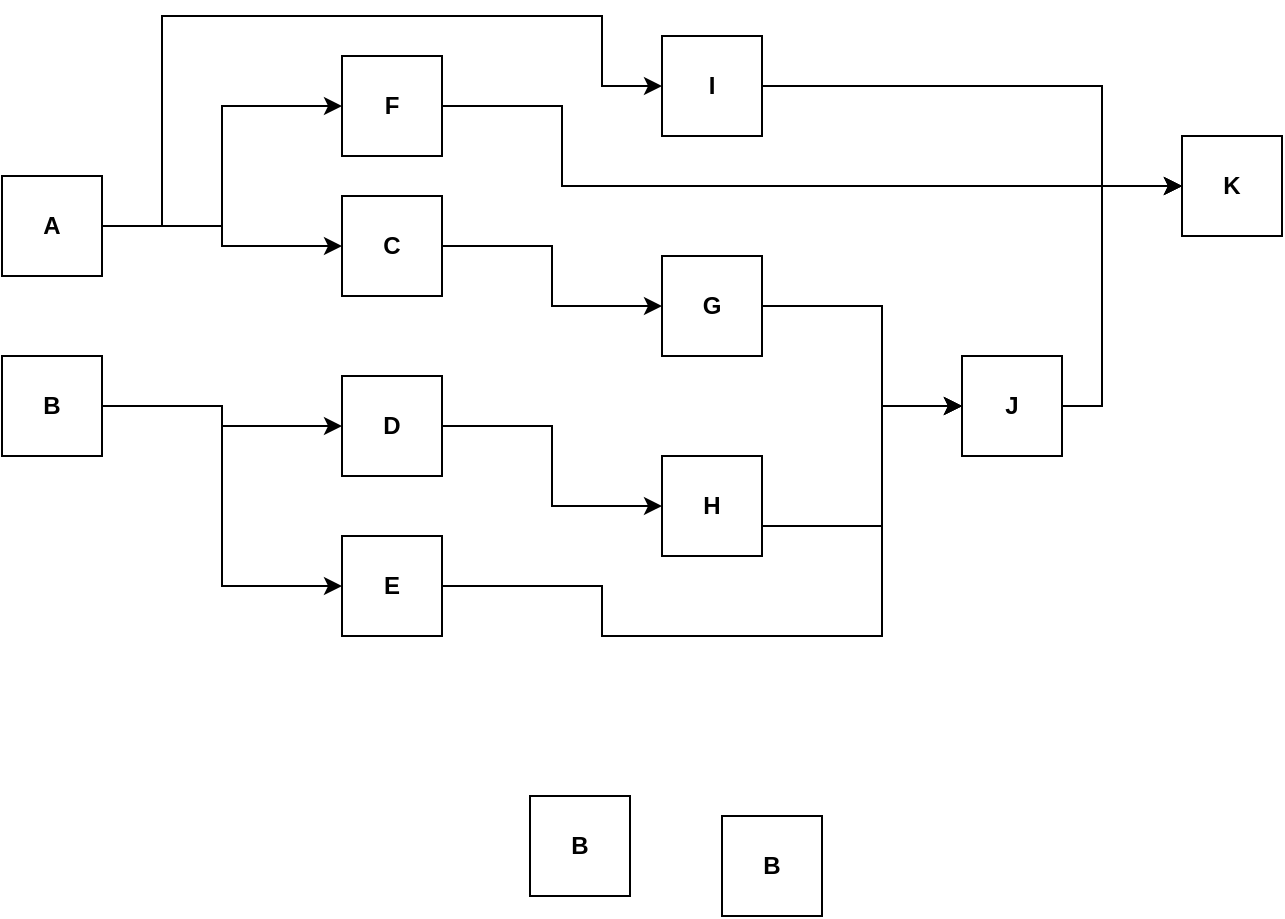 <mxfile version="21.8.0" type="github">
  <diagram name="Página-1" id="NLafwp9bv83QT103kxV1">
    <mxGraphModel dx="1050" dy="542" grid="1" gridSize="10" guides="1" tooltips="1" connect="1" arrows="1" fold="1" page="1" pageScale="1" pageWidth="827" pageHeight="1169" math="0" shadow="0">
      <root>
        <mxCell id="0" />
        <mxCell id="1" parent="0" />
        <mxCell id="jHylTcCAfwRpH7NAcws_-10" style="edgeStyle=orthogonalEdgeStyle;rounded=0;orthogonalLoop=1;jettySize=auto;html=1;entryX=0;entryY=0.5;entryDx=0;entryDy=0;fontStyle=1" edge="1" parent="1" source="jHylTcCAfwRpH7NAcws_-1" target="jHylTcCAfwRpH7NAcws_-3">
          <mxGeometry relative="1" as="geometry" />
        </mxCell>
        <mxCell id="jHylTcCAfwRpH7NAcws_-13" style="edgeStyle=orthogonalEdgeStyle;rounded=0;orthogonalLoop=1;jettySize=auto;html=1;entryX=0;entryY=0.5;entryDx=0;entryDy=0;" edge="1" parent="1" source="jHylTcCAfwRpH7NAcws_-1" target="jHylTcCAfwRpH7NAcws_-5">
          <mxGeometry relative="1" as="geometry" />
        </mxCell>
        <mxCell id="jHylTcCAfwRpH7NAcws_-21" style="edgeStyle=orthogonalEdgeStyle;rounded=0;orthogonalLoop=1;jettySize=auto;html=1;entryX=0;entryY=0.5;entryDx=0;entryDy=0;" edge="1" parent="1" source="jHylTcCAfwRpH7NAcws_-1" target="jHylTcCAfwRpH7NAcws_-19">
          <mxGeometry relative="1" as="geometry">
            <Array as="points">
              <mxPoint x="230" y="135" />
              <mxPoint x="230" y="30" />
              <mxPoint x="450" y="30" />
              <mxPoint x="450" y="65" />
            </Array>
          </mxGeometry>
        </mxCell>
        <mxCell id="jHylTcCAfwRpH7NAcws_-1" value="&lt;span&gt;A&lt;/span&gt;" style="whiteSpace=wrap;html=1;aspect=fixed;fontStyle=1" vertex="1" parent="1">
          <mxGeometry x="150" y="110" width="50" height="50" as="geometry" />
        </mxCell>
        <mxCell id="jHylTcCAfwRpH7NAcws_-11" style="edgeStyle=orthogonalEdgeStyle;rounded=0;orthogonalLoop=1;jettySize=auto;html=1;entryX=0;entryY=0.5;entryDx=0;entryDy=0;" edge="1" parent="1" source="jHylTcCAfwRpH7NAcws_-2" target="jHylTcCAfwRpH7NAcws_-7">
          <mxGeometry relative="1" as="geometry" />
        </mxCell>
        <mxCell id="jHylTcCAfwRpH7NAcws_-12" style="edgeStyle=orthogonalEdgeStyle;rounded=0;orthogonalLoop=1;jettySize=auto;html=1;entryX=0;entryY=0.5;entryDx=0;entryDy=0;" edge="1" parent="1" source="jHylTcCAfwRpH7NAcws_-2" target="jHylTcCAfwRpH7NAcws_-4">
          <mxGeometry relative="1" as="geometry" />
        </mxCell>
        <mxCell id="jHylTcCAfwRpH7NAcws_-2" value="B" style="whiteSpace=wrap;html=1;aspect=fixed;fontStyle=1" vertex="1" parent="1">
          <mxGeometry x="150" y="200" width="50" height="50" as="geometry" />
        </mxCell>
        <mxCell id="jHylTcCAfwRpH7NAcws_-14" style="edgeStyle=orthogonalEdgeStyle;rounded=0;orthogonalLoop=1;jettySize=auto;html=1;" edge="1" parent="1" source="jHylTcCAfwRpH7NAcws_-3" target="jHylTcCAfwRpH7NAcws_-9">
          <mxGeometry relative="1" as="geometry" />
        </mxCell>
        <mxCell id="jHylTcCAfwRpH7NAcws_-3" value="C" style="whiteSpace=wrap;html=1;aspect=fixed;fontStyle=1" vertex="1" parent="1">
          <mxGeometry x="320" y="120" width="50" height="50" as="geometry" />
        </mxCell>
        <mxCell id="jHylTcCAfwRpH7NAcws_-22" style="edgeStyle=orthogonalEdgeStyle;rounded=0;orthogonalLoop=1;jettySize=auto;html=1;entryX=0;entryY=0.5;entryDx=0;entryDy=0;" edge="1" parent="1" source="jHylTcCAfwRpH7NAcws_-4" target="jHylTcCAfwRpH7NAcws_-6">
          <mxGeometry relative="1" as="geometry">
            <Array as="points">
              <mxPoint x="450" y="315" />
              <mxPoint x="450" y="340" />
              <mxPoint x="590" y="340" />
              <mxPoint x="590" y="225" />
            </Array>
          </mxGeometry>
        </mxCell>
        <mxCell id="jHylTcCAfwRpH7NAcws_-4" value="E" style="whiteSpace=wrap;html=1;aspect=fixed;fontStyle=1" vertex="1" parent="1">
          <mxGeometry x="320" y="290" width="50" height="50" as="geometry" />
        </mxCell>
        <mxCell id="jHylTcCAfwRpH7NAcws_-25" style="edgeStyle=orthogonalEdgeStyle;rounded=0;orthogonalLoop=1;jettySize=auto;html=1;entryX=0;entryY=0.5;entryDx=0;entryDy=0;" edge="1" parent="1" source="jHylTcCAfwRpH7NAcws_-5" target="jHylTcCAfwRpH7NAcws_-16">
          <mxGeometry relative="1" as="geometry">
            <Array as="points">
              <mxPoint x="430" y="75" />
              <mxPoint x="430" y="115" />
            </Array>
          </mxGeometry>
        </mxCell>
        <mxCell id="jHylTcCAfwRpH7NAcws_-5" value="F" style="whiteSpace=wrap;html=1;aspect=fixed;fontStyle=1" vertex="1" parent="1">
          <mxGeometry x="320" y="50" width="50" height="50" as="geometry" />
        </mxCell>
        <mxCell id="jHylTcCAfwRpH7NAcws_-28" style="edgeStyle=orthogonalEdgeStyle;rounded=0;orthogonalLoop=1;jettySize=auto;html=1;entryX=0;entryY=0.5;entryDx=0;entryDy=0;" edge="1" parent="1" source="jHylTcCAfwRpH7NAcws_-6" target="jHylTcCAfwRpH7NAcws_-16">
          <mxGeometry relative="1" as="geometry">
            <Array as="points">
              <mxPoint x="700" y="225" />
              <mxPoint x="700" y="115" />
            </Array>
          </mxGeometry>
        </mxCell>
        <mxCell id="jHylTcCAfwRpH7NAcws_-6" value="J" style="whiteSpace=wrap;html=1;aspect=fixed;fontStyle=1" vertex="1" parent="1">
          <mxGeometry x="630" y="200" width="50" height="50" as="geometry" />
        </mxCell>
        <mxCell id="jHylTcCAfwRpH7NAcws_-15" style="edgeStyle=orthogonalEdgeStyle;rounded=0;orthogonalLoop=1;jettySize=auto;html=1;entryX=0;entryY=0.5;entryDx=0;entryDy=0;" edge="1" parent="1" source="jHylTcCAfwRpH7NAcws_-7" target="jHylTcCAfwRpH7NAcws_-8">
          <mxGeometry relative="1" as="geometry" />
        </mxCell>
        <mxCell id="jHylTcCAfwRpH7NAcws_-7" value="D" style="whiteSpace=wrap;html=1;aspect=fixed;fontStyle=1" vertex="1" parent="1">
          <mxGeometry x="320" y="210" width="50" height="50" as="geometry" />
        </mxCell>
        <mxCell id="jHylTcCAfwRpH7NAcws_-24" style="edgeStyle=orthogonalEdgeStyle;rounded=0;orthogonalLoop=1;jettySize=auto;html=1;entryX=0;entryY=0.5;entryDx=0;entryDy=0;" edge="1" parent="1" source="jHylTcCAfwRpH7NAcws_-8" target="jHylTcCAfwRpH7NAcws_-6">
          <mxGeometry relative="1" as="geometry">
            <Array as="points">
              <mxPoint x="590" y="285" />
              <mxPoint x="590" y="225" />
            </Array>
          </mxGeometry>
        </mxCell>
        <mxCell id="jHylTcCAfwRpH7NAcws_-8" value="H" style="whiteSpace=wrap;html=1;aspect=fixed;fontStyle=1" vertex="1" parent="1">
          <mxGeometry x="480" y="250" width="50" height="50" as="geometry" />
        </mxCell>
        <mxCell id="jHylTcCAfwRpH7NAcws_-23" style="edgeStyle=orthogonalEdgeStyle;rounded=0;orthogonalLoop=1;jettySize=auto;html=1;entryX=0;entryY=0.5;entryDx=0;entryDy=0;" edge="1" parent="1" source="jHylTcCAfwRpH7NAcws_-9" target="jHylTcCAfwRpH7NAcws_-6">
          <mxGeometry relative="1" as="geometry">
            <Array as="points">
              <mxPoint x="590" y="175" />
              <mxPoint x="590" y="225" />
            </Array>
          </mxGeometry>
        </mxCell>
        <mxCell id="jHylTcCAfwRpH7NAcws_-9" value="G" style="whiteSpace=wrap;html=1;aspect=fixed;fontStyle=1" vertex="1" parent="1">
          <mxGeometry x="480" y="150" width="50" height="50" as="geometry" />
        </mxCell>
        <mxCell id="jHylTcCAfwRpH7NAcws_-16" value="K" style="whiteSpace=wrap;html=1;aspect=fixed;fontStyle=1" vertex="1" parent="1">
          <mxGeometry x="740" y="90" width="50" height="50" as="geometry" />
        </mxCell>
        <mxCell id="jHylTcCAfwRpH7NAcws_-17" value="B" style="whiteSpace=wrap;html=1;aspect=fixed;fontStyle=1" vertex="1" parent="1">
          <mxGeometry x="510" y="430" width="50" height="50" as="geometry" />
        </mxCell>
        <mxCell id="jHylTcCAfwRpH7NAcws_-18" value="B" style="whiteSpace=wrap;html=1;aspect=fixed;fontStyle=1" vertex="1" parent="1">
          <mxGeometry x="414" y="420" width="50" height="50" as="geometry" />
        </mxCell>
        <mxCell id="jHylTcCAfwRpH7NAcws_-27" style="edgeStyle=orthogonalEdgeStyle;rounded=0;orthogonalLoop=1;jettySize=auto;html=1;entryX=0;entryY=0.5;entryDx=0;entryDy=0;" edge="1" parent="1" source="jHylTcCAfwRpH7NAcws_-19" target="jHylTcCAfwRpH7NAcws_-16">
          <mxGeometry relative="1" as="geometry">
            <Array as="points">
              <mxPoint x="700" y="65" />
              <mxPoint x="700" y="115" />
            </Array>
          </mxGeometry>
        </mxCell>
        <mxCell id="jHylTcCAfwRpH7NAcws_-19" value="I" style="whiteSpace=wrap;html=1;aspect=fixed;fontStyle=1" vertex="1" parent="1">
          <mxGeometry x="480" y="40" width="50" height="50" as="geometry" />
        </mxCell>
      </root>
    </mxGraphModel>
  </diagram>
</mxfile>
